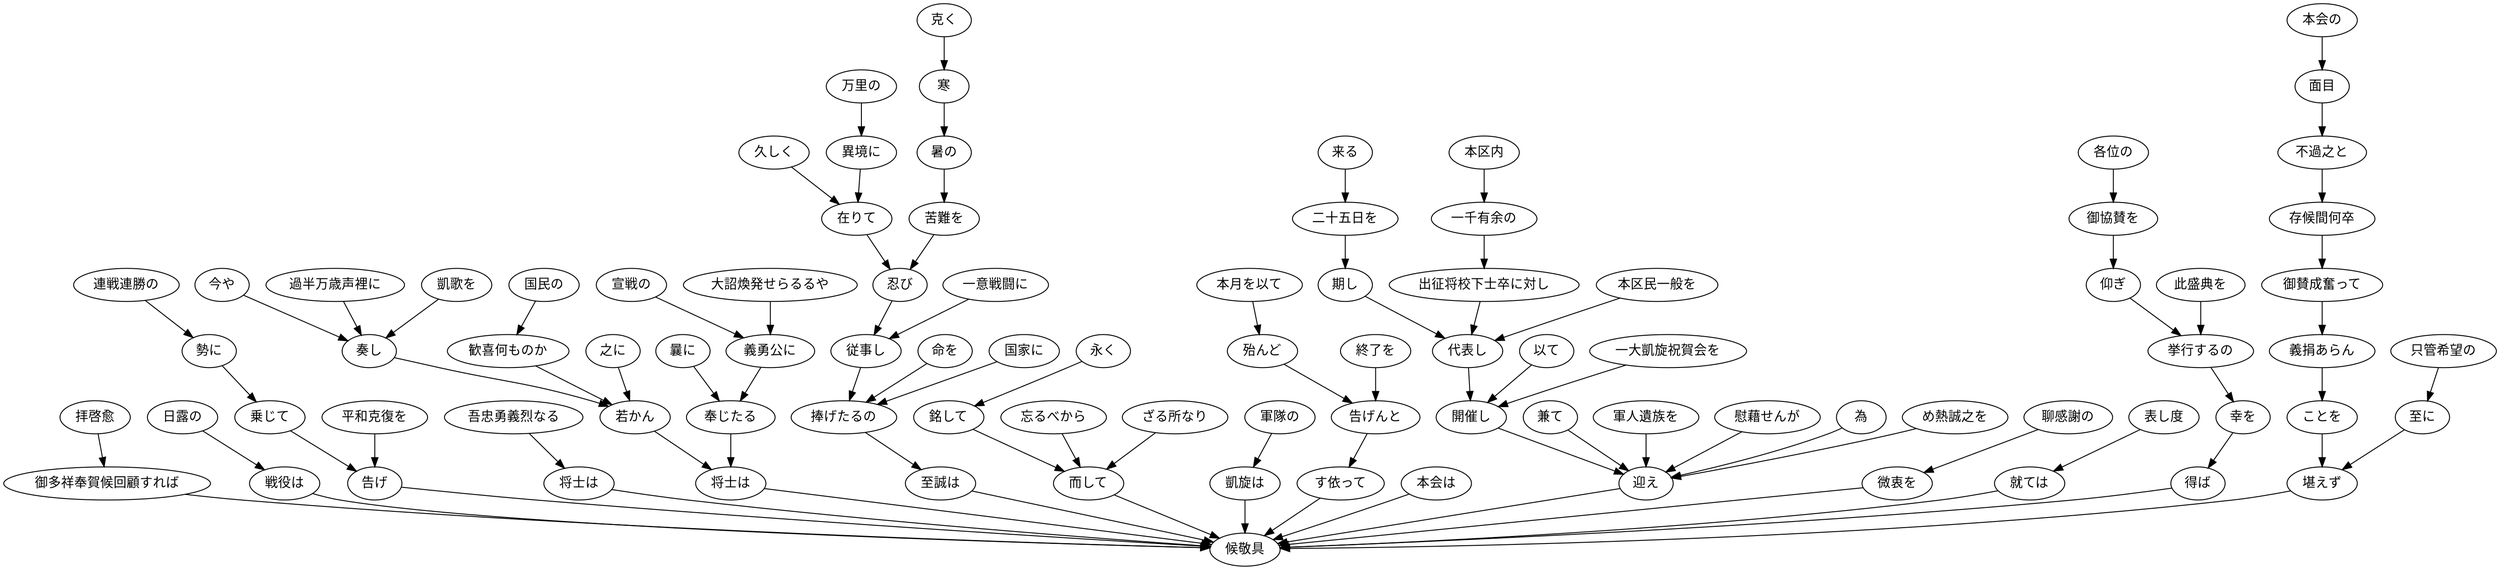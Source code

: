 digraph graph5759 {
	node0 [label="拝啓愈"];
	node1 [label="御多祥奉賀候回顧すれば"];
	node2 [label="日露の"];
	node3 [label="戦役は"];
	node4 [label="連戦連勝の"];
	node5 [label="勢に"];
	node6 [label="乗じて"];
	node7 [label="平和克復を"];
	node8 [label="告げ"];
	node9 [label="吾忠勇義烈なる"];
	node10 [label="将士は"];
	node11 [label="今や"];
	node12 [label="過半万歳声裡に"];
	node13 [label="凱歌を"];
	node14 [label="奏し"];
	node15 [label="国民の"];
	node16 [label="歓喜何ものか"];
	node17 [label="之に"];
	node18 [label="若かん"];
	node19 [label="曩に"];
	node20 [label="宣戦の"];
	node21 [label="大詔煥発せらるるや"];
	node22 [label="義勇公に"];
	node23 [label="奉じたる"];
	node24 [label="将士は"];
	node25 [label="久しく"];
	node26 [label="万里の"];
	node27 [label="異境に"];
	node28 [label="在りて"];
	node29 [label="克く"];
	node30 [label="寒"];
	node31 [label="暑の"];
	node32 [label="苦難を"];
	node33 [label="忍び"];
	node34 [label="一意戦闘に"];
	node35 [label="従事し"];
	node36 [label="命を"];
	node37 [label="国家に"];
	node38 [label="捧げたるの"];
	node39 [label="至誠は"];
	node40 [label="永く"];
	node41 [label="銘して"];
	node42 [label="忘るべから"];
	node43 [label="ざる所なり"];
	node44 [label="而して"];
	node45 [label="軍隊の"];
	node46 [label="凱旋は"];
	node47 [label="本月を以て"];
	node48 [label="殆んど"];
	node49 [label="終了を"];
	node50 [label="告げんと"];
	node51 [label="す依って"];
	node52 [label="本会は"];
	node53 [label="来る"];
	node54 [label="二十五日を"];
	node55 [label="期し"];
	node56 [label="本区内"];
	node57 [label="一千有余の"];
	node58 [label="出征将校下士卒に対し"];
	node59 [label="本区民一般を"];
	node60 [label="代表し"];
	node61 [label="以て"];
	node62 [label="一大凱旋祝賀会を"];
	node63 [label="開催し"];
	node64 [label="兼て"];
	node65 [label="軍人遺族を"];
	node66 [label="慰藉せんが"];
	node67 [label="為"];
	node68 [label="め熱誠之を"];
	node69 [label="迎え"];
	node70 [label="聊感謝の"];
	node71 [label="微衷を"];
	node72 [label="表し度"];
	node73 [label="就ては"];
	node74 [label="各位の"];
	node75 [label="御協賛を"];
	node76 [label="仰ぎ"];
	node77 [label="此盛典を"];
	node78 [label="挙行するの"];
	node79 [label="幸を"];
	node80 [label="得ば"];
	node81 [label="本会の"];
	node82 [label="面目"];
	node83 [label="不過之と"];
	node84 [label="存候間何卒"];
	node85 [label="御賛成奮って"];
	node86 [label="義捐あらん"];
	node87 [label="ことを"];
	node88 [label="只管希望の"];
	node89 [label="至に"];
	node90 [label="堪えず"];
	node91 [label="候敬具"];
	node0 -> node1;
	node1 -> node91;
	node2 -> node3;
	node3 -> node91;
	node4 -> node5;
	node5 -> node6;
	node6 -> node8;
	node7 -> node8;
	node8 -> node91;
	node9 -> node10;
	node10 -> node91;
	node11 -> node14;
	node12 -> node14;
	node13 -> node14;
	node14 -> node18;
	node15 -> node16;
	node16 -> node18;
	node17 -> node18;
	node18 -> node24;
	node19 -> node23;
	node20 -> node22;
	node21 -> node22;
	node22 -> node23;
	node23 -> node24;
	node24 -> node91;
	node25 -> node28;
	node26 -> node27;
	node27 -> node28;
	node28 -> node33;
	node29 -> node30;
	node30 -> node31;
	node31 -> node32;
	node32 -> node33;
	node33 -> node35;
	node34 -> node35;
	node35 -> node38;
	node36 -> node38;
	node37 -> node38;
	node38 -> node39;
	node39 -> node91;
	node40 -> node41;
	node41 -> node44;
	node42 -> node44;
	node43 -> node44;
	node44 -> node91;
	node45 -> node46;
	node46 -> node91;
	node47 -> node48;
	node48 -> node50;
	node49 -> node50;
	node50 -> node51;
	node51 -> node91;
	node52 -> node91;
	node53 -> node54;
	node54 -> node55;
	node55 -> node60;
	node56 -> node57;
	node57 -> node58;
	node58 -> node60;
	node59 -> node60;
	node60 -> node63;
	node61 -> node63;
	node62 -> node63;
	node63 -> node69;
	node64 -> node69;
	node65 -> node69;
	node66 -> node69;
	node67 -> node69;
	node68 -> node69;
	node69 -> node91;
	node70 -> node71;
	node71 -> node91;
	node72 -> node73;
	node73 -> node91;
	node74 -> node75;
	node75 -> node76;
	node76 -> node78;
	node77 -> node78;
	node78 -> node79;
	node79 -> node80;
	node80 -> node91;
	node81 -> node82;
	node82 -> node83;
	node83 -> node84;
	node84 -> node85;
	node85 -> node86;
	node86 -> node87;
	node87 -> node90;
	node88 -> node89;
	node89 -> node90;
	node90 -> node91;
}
